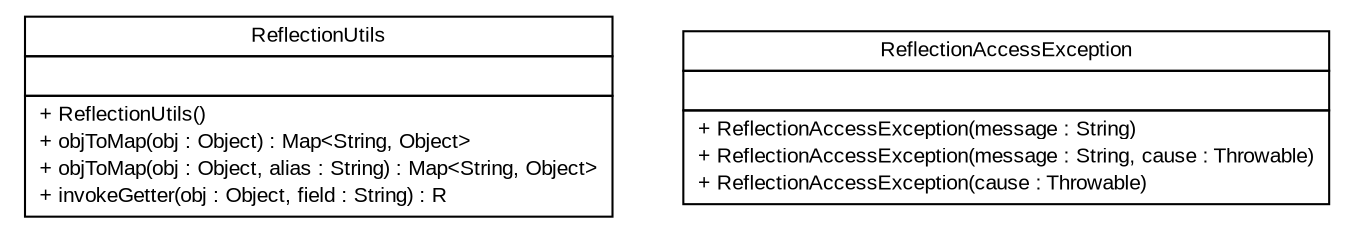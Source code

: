 #!/usr/local/bin/dot
#
# Class diagram 
# Generated by UMLGraph version R5_6 (http://www.umlgraph.org/)
#

digraph G {
	edge [fontname="arial",fontsize=10,labelfontname="arial",labelfontsize=10];
	node [fontname="arial",fontsize=10,shape=plaintext];
	nodesep=0.25;
	ranksep=0.5;
	// br.gov.to.sefaz.util.reflection.ReflectionUtils
	c666 [label=<<table title="br.gov.to.sefaz.util.reflection.ReflectionUtils" border="0" cellborder="1" cellspacing="0" cellpadding="2" port="p" href="./ReflectionUtils.html">
		<tr><td><table border="0" cellspacing="0" cellpadding="1">
<tr><td align="center" balign="center"> ReflectionUtils </td></tr>
		</table></td></tr>
		<tr><td><table border="0" cellspacing="0" cellpadding="1">
<tr><td align="left" balign="left">  </td></tr>
		</table></td></tr>
		<tr><td><table border="0" cellspacing="0" cellpadding="1">
<tr><td align="left" balign="left"> + ReflectionUtils() </td></tr>
<tr><td align="left" balign="left"> + objToMap(obj : Object) : Map&lt;String, Object&gt; </td></tr>
<tr><td align="left" balign="left"> + objToMap(obj : Object, alias : String) : Map&lt;String, Object&gt; </td></tr>
<tr><td align="left" balign="left"> + invokeGetter(obj : Object, field : String) : R </td></tr>
		</table></td></tr>
		</table>>, URL="./ReflectionUtils.html", fontname="arial", fontcolor="black", fontsize=10.0];
	// br.gov.to.sefaz.util.reflection.ReflectionAccessException
	c667 [label=<<table title="br.gov.to.sefaz.util.reflection.ReflectionAccessException" border="0" cellborder="1" cellspacing="0" cellpadding="2" port="p" href="./ReflectionAccessException.html">
		<tr><td><table border="0" cellspacing="0" cellpadding="1">
<tr><td align="center" balign="center"> ReflectionAccessException </td></tr>
		</table></td></tr>
		<tr><td><table border="0" cellspacing="0" cellpadding="1">
<tr><td align="left" balign="left">  </td></tr>
		</table></td></tr>
		<tr><td><table border="0" cellspacing="0" cellpadding="1">
<tr><td align="left" balign="left"> + ReflectionAccessException(message : String) </td></tr>
<tr><td align="left" balign="left"> + ReflectionAccessException(message : String, cause : Throwable) </td></tr>
<tr><td align="left" balign="left"> + ReflectionAccessException(cause : Throwable) </td></tr>
		</table></td></tr>
		</table>>, URL="./ReflectionAccessException.html", fontname="arial", fontcolor="black", fontsize=10.0];
}

